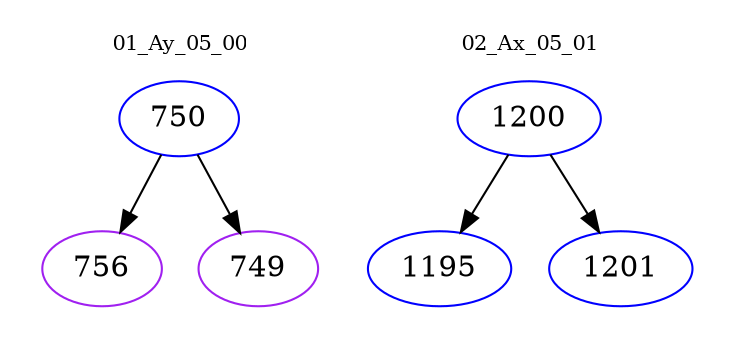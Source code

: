 digraph{
subgraph cluster_0 {
color = white
label = "01_Ay_05_00";
fontsize=10;
T0_750 [label="750", color="blue"]
T0_750 -> T0_756 [color="black"]
T0_756 [label="756", color="purple"]
T0_750 -> T0_749 [color="black"]
T0_749 [label="749", color="purple"]
}
subgraph cluster_1 {
color = white
label = "02_Ax_05_01";
fontsize=10;
T1_1200 [label="1200", color="blue"]
T1_1200 -> T1_1195 [color="black"]
T1_1195 [label="1195", color="blue"]
T1_1200 -> T1_1201 [color="black"]
T1_1201 [label="1201", color="blue"]
}
}
